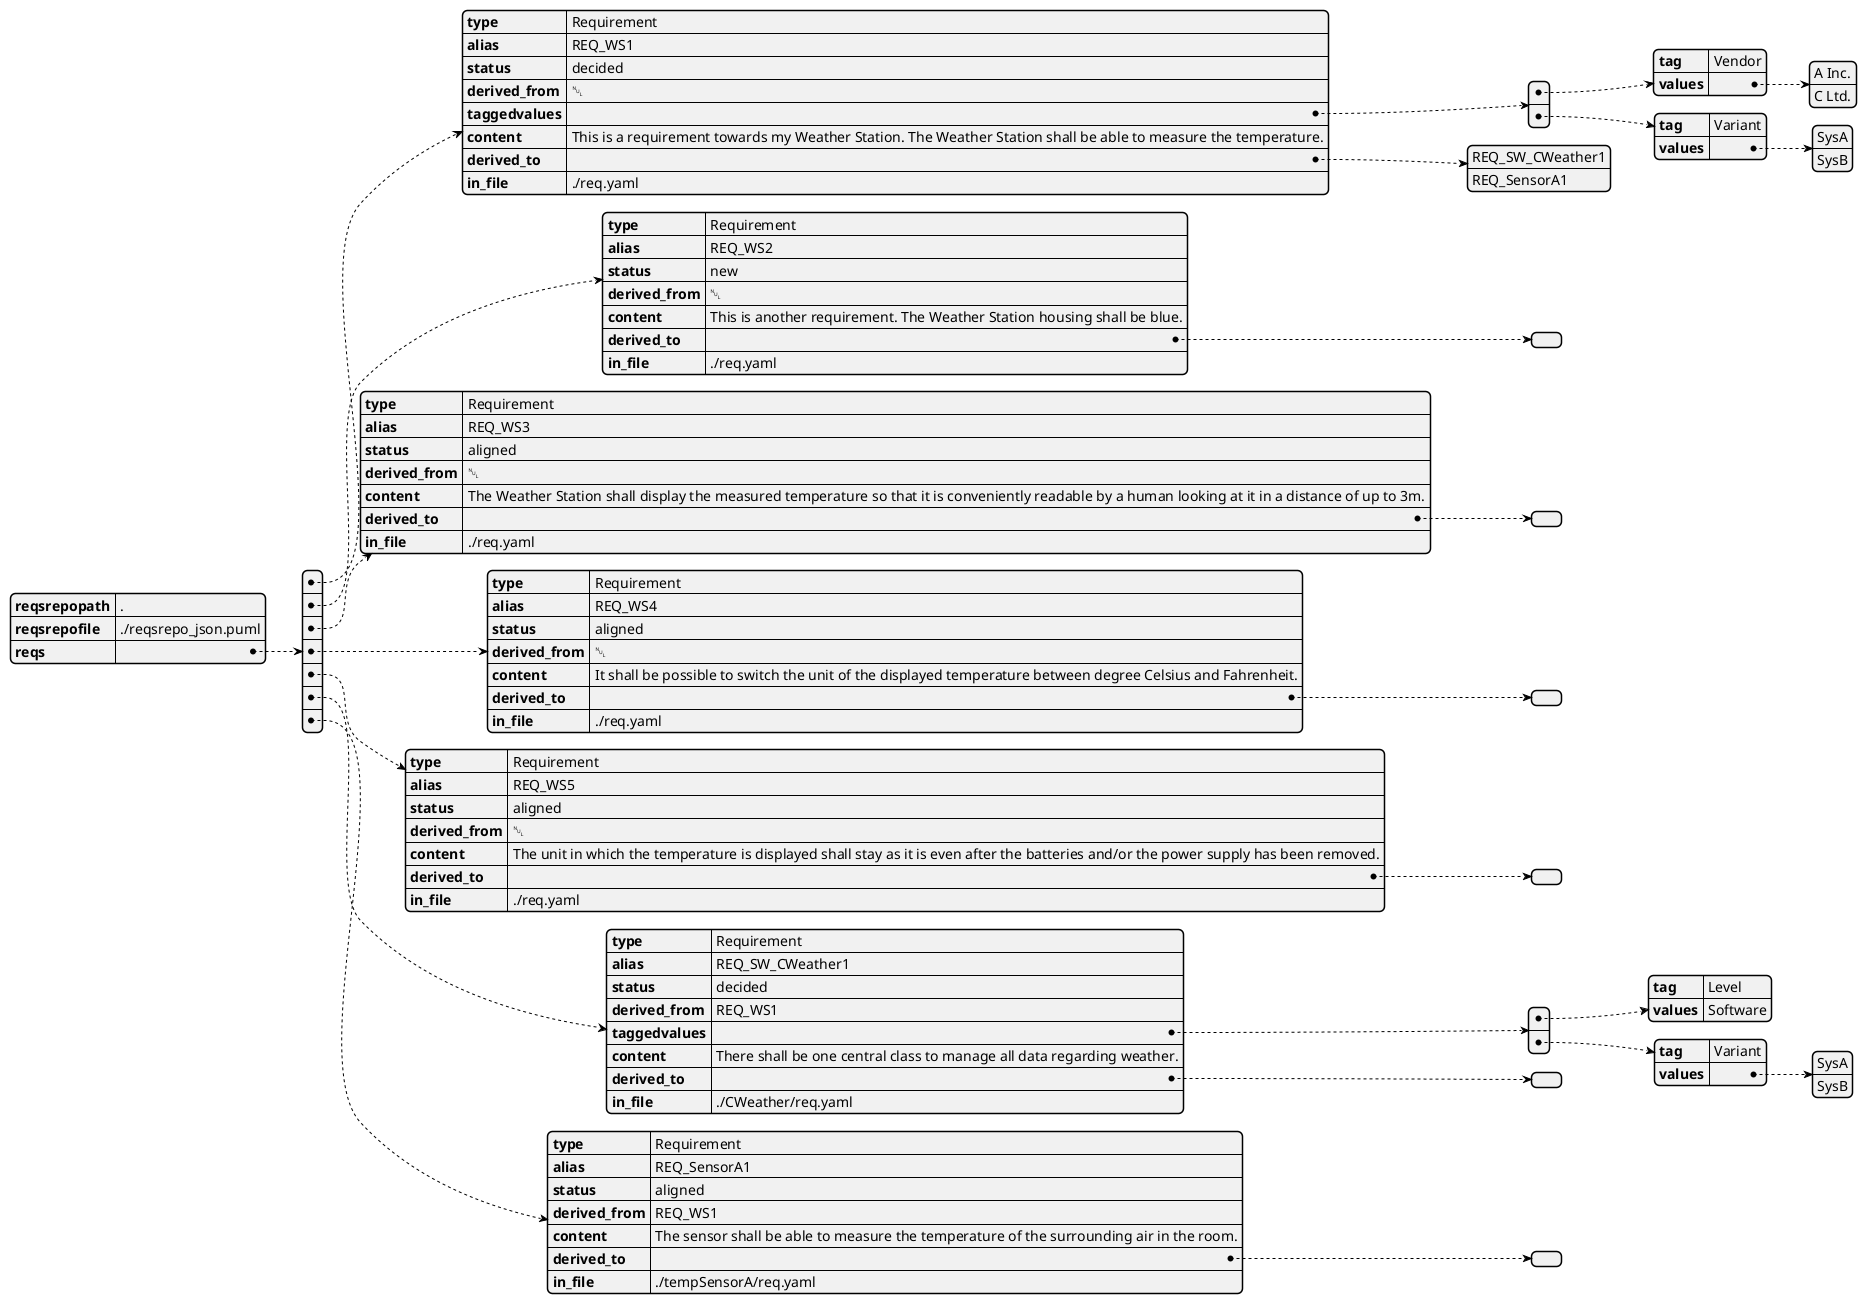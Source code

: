 @startjson
{"reqsrepopath": ".", "reqsrepofile": "./reqsrepo_json.puml", "reqs": [{"type": "Requirement", "alias": "REQ_WS1", "status": "decided", "derived_from": null, "taggedvalues": [{"tag": "Vendor", "values": ["A Inc.", "C Ltd."]},
 {"tag": "Variant", "values": ["SysA", "SysB"]}], "content": "This is a requirement towards my Weather Station. The Weather Station shall be able to measure the temperature.", "derived_to": ["REQ_SW_CWeather1", "REQ_SensorA1"], "in_file": "./req.yaml"},
 {"type": "Requirement", "alias": "REQ_WS2", "status": "new", "derived_from": null, "content": "This is another requirement. The Weather Station housing shall be blue.", "derived_to": [], "in_file": "./req.yaml"},
 {"type": "Requirement", "alias": "REQ_WS3", "status": "aligned", "derived_from": null, "content": "The Weather Station shall display the measured temperature so that it is conveniently readable by a human looking at it in a distance of up to 3m.", "derived_to": [], "in_file": "./req.yaml"},
 {"type": "Requirement", "alias": "REQ_WS4", "status": "aligned", "derived_from": null, "content": "It shall be possible to switch the unit of the displayed temperature between degree Celsius and Fahrenheit.", "derived_to": [], "in_file": "./req.yaml"},
 {"type": "Requirement", "alias": "REQ_WS5", "status": "aligned", "derived_from": null, "content": "The unit in which the temperature is displayed shall stay as it is even after the batteries and/or the power supply has been removed.", "derived_to": [], "in_file": "./req.yaml"},
 {"type": "Requirement", "alias": "REQ_SW_CWeather1", "status": "decided", "derived_from": "REQ_WS1", "taggedvalues": [{"tag": "Level", "values": "Software"},
 {"tag": "Variant", "values": ["SysA", "SysB"]}], "content": "There shall be one central class to manage all data regarding weather.", "derived_to": [], "in_file": "./CWeather/req.yaml"},
 {"type": "Requirement", "alias": "REQ_SensorA1", "status": "aligned", "derived_from": "REQ_WS1", "content": "The sensor shall be able to measure the temperature of the surrounding air in the room.", "derived_to": [], "in_file": "./tempSensorA/req.yaml"}]}
@endjson


